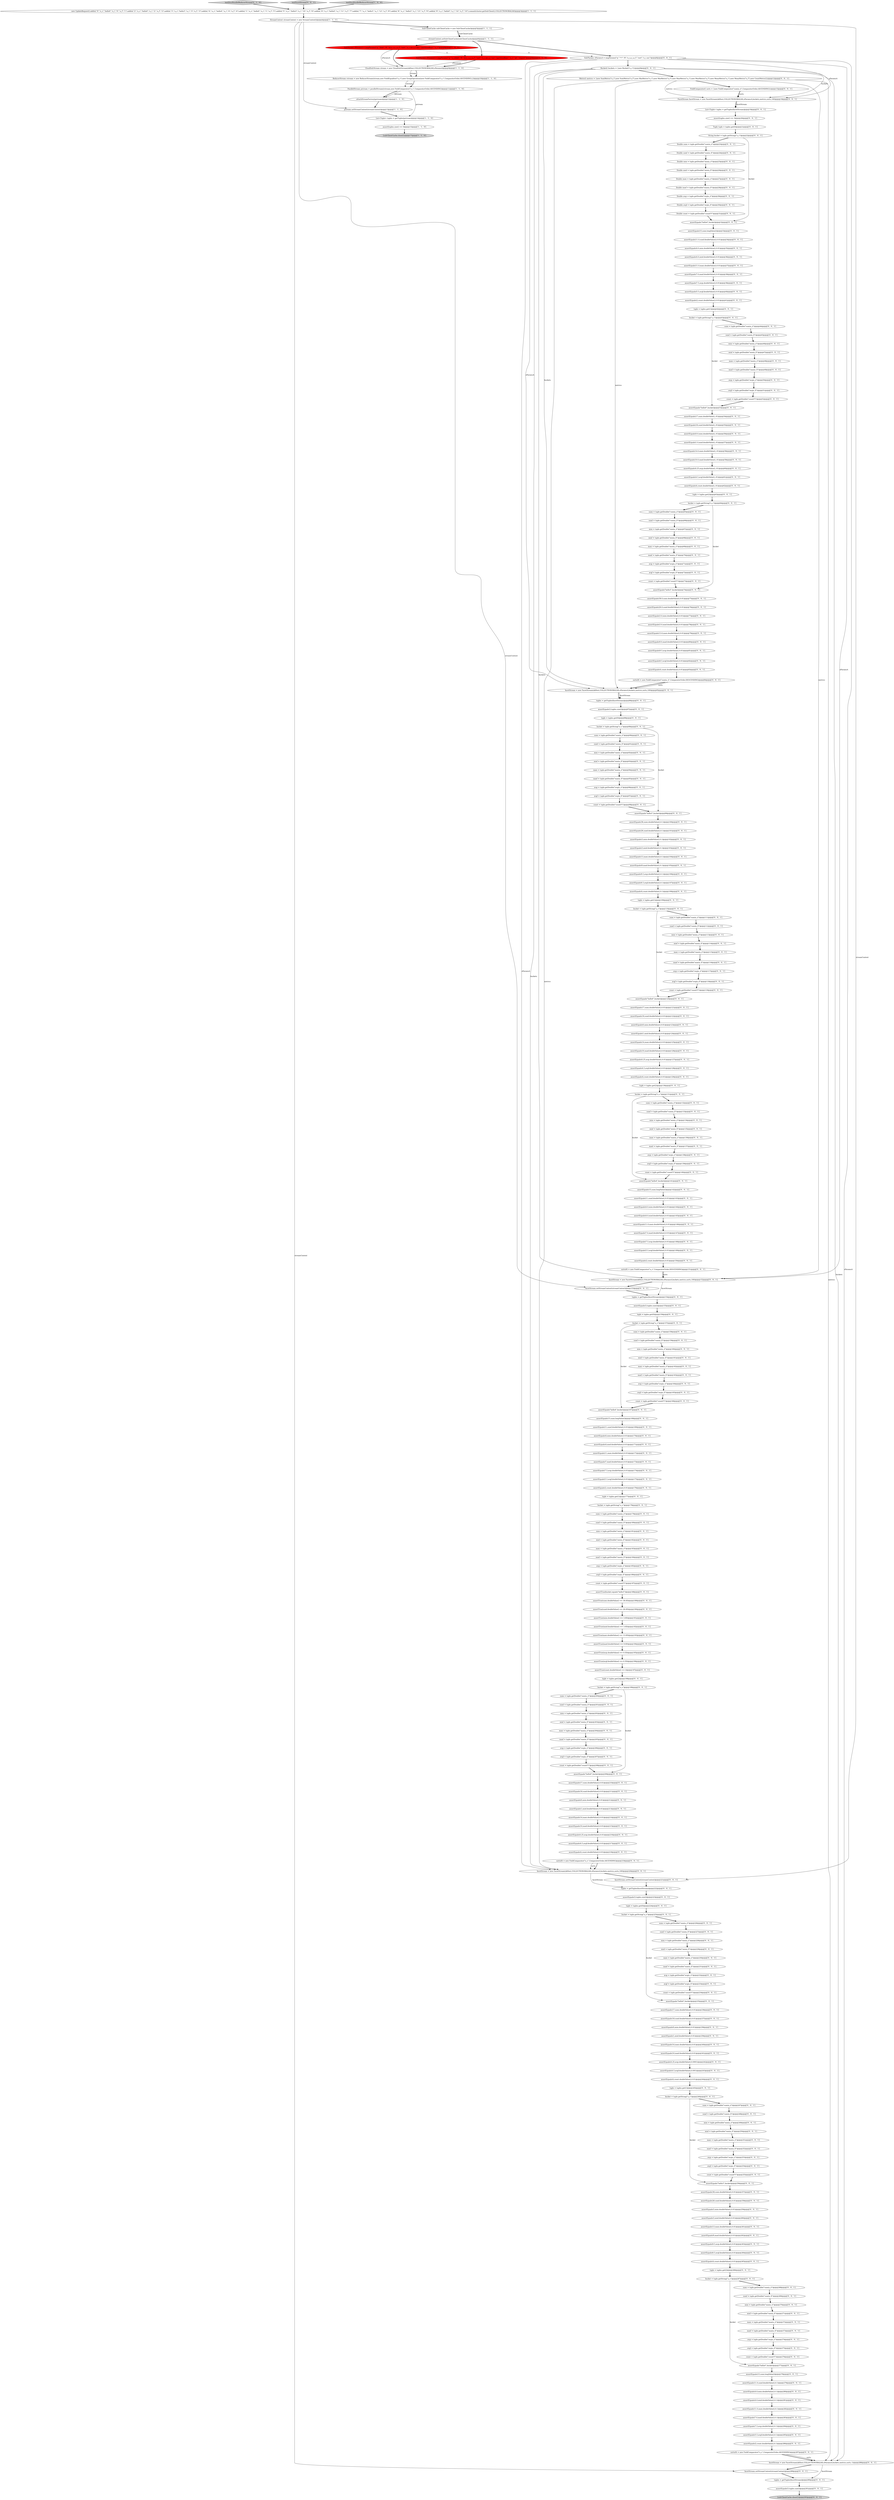 digraph {
115 [style = filled, label = "assertEquals(1,minf.doubleValue(),0.01)@@@213@@@['0', '0', '1']", fillcolor = white, shape = ellipse image = "AAA0AAABBB3BBB"];
238 [style = filled, label = "assertEquals(0.0,mini.doubleValue(),.01)@@@56@@@['0', '0', '1']", fillcolor = white, shape = ellipse image = "AAA0AAABBB3BBB"];
140 [style = filled, label = "avgi = tuple.getDouble(\"avg(a_i)\")@@@274@@@['0', '0', '1']", fillcolor = white, shape = ellipse image = "AAA0AAABBB3BBB"];
211 [style = filled, label = "bucket = tuple.getString(\"a_s\")@@@267@@@['0', '0', '1']", fillcolor = white, shape = ellipse image = "AAA0AAABBB3BBB"];
235 [style = filled, label = "assertEquals(17,sumi.doubleValue(),0.01)@@@210@@@['0', '0', '1']", fillcolor = white, shape = ellipse image = "AAA0AAABBB3BBB"];
98 [style = filled, label = "assertEquals(26,sumf.doubleValue(),0.1)@@@101@@@['0', '0', '1']", fillcolor = white, shape = ellipse image = "AAA0AAABBB3BBB"];
177 [style = filled, label = "avgi = tuple.getDouble(\"avg(a_i)\")@@@232@@@['0', '0', '1']", fillcolor = white, shape = ellipse image = "AAA0AAABBB3BBB"];
265 [style = filled, label = "maxf = tuple.getDouble(\"max(a_f)\")@@@116@@@['0', '0', '1']", fillcolor = white, shape = ellipse image = "AAA0AAABBB3BBB"];
87 [style = filled, label = "sorts(0( = new FieldComparator(\"a_s\",ComparatorOrder.ASCENDING)@@@287@@@['0', '0', '1']", fillcolor = white, shape = ellipse image = "AAA0AAABBB3BBB"];
176 [style = filled, label = "count = tuple.getDouble(\"count(*)\")@@@166@@@['0', '0', '1']", fillcolor = white, shape = ellipse image = "AAA0AAABBB3BBB"];
288 [style = filled, label = "sumf = tuple.getDouble(\"sum(a_f)\")@@@159@@@['0', '0', '1']", fillcolor = white, shape = ellipse image = "AAA0AAABBB3BBB"];
215 [style = filled, label = "assertEquals(13,maxi.doubleValue(),0.01)@@@261@@@['0', '0', '1']", fillcolor = white, shape = ellipse image = "AAA0AAABBB3BBB"];
36 [style = filled, label = "SolrParams sParamsA = mapParams(\"q\",\"*:*\",\"fl\",\"a_s,a_i,a_f\",\"sort\",\"a_s asc\")@@@8@@@['0', '0', '1']", fillcolor = white, shape = ellipse image = "AAA0AAABBB3BBB"];
92 [style = filled, label = "assertEquals(4.0,minf.doubleValue(),0.1)@@@281@@@['0', '0', '1']", fillcolor = white, shape = ellipse image = "AAA0AAABBB3BBB"];
68 [style = filled, label = "avgf = tuple.getDouble(\"avg(a_f)\")@@@118@@@['0', '0', '1']", fillcolor = white, shape = ellipse image = "AAA0AAABBB3BBB"];
91 [style = filled, label = "assertEquals(14,maxi.doubleValue(),0.01)@@@240@@@['0', '0', '1']", fillcolor = white, shape = ellipse image = "AAA0AAABBB3BBB"];
114 [style = filled, label = "avgf = tuple.getDouble(\"avg(a_f)\")@@@186@@@['0', '0', '1']", fillcolor = white, shape = ellipse image = "AAA0AAABBB3BBB"];
259 [style = filled, label = "assertEquals(7.5,avgi.doubleValue(),0.01)@@@148@@@['0', '0', '1']", fillcolor = white, shape = ellipse image = "AAA0AAABBB3BBB"];
5 [style = filled, label = "assert(tuples.size() == 0)@@@15@@@['1', '1', '0']", fillcolor = white, shape = ellipse image = "AAA0AAABBB1BBB"];
52 [style = filled, label = "assertEquals(18,sumf.doubleValue(),0.01)@@@122@@@['0', '0', '1']", fillcolor = white, shape = ellipse image = "AAA0AAABBB3BBB"];
252 [style = filled, label = "sumf = tuple.getDouble(\"sum(a_f)\")@@@45@@@['0', '0', '1']", fillcolor = white, shape = ellipse image = "AAA0AAABBB3BBB"];
66 [style = filled, label = "assertEquals(15,sumi.longValue())@@@142@@@['0', '0', '1']", fillcolor = white, shape = ellipse image = "AAA0AAABBB3BBB"];
222 [style = filled, label = "tuple = tuples.get(0)@@@224@@@['0', '0', '1']", fillcolor = white, shape = ellipse image = "AAA0AAABBB3BBB"];
106 [style = filled, label = "maxi = tuple.getDouble(\"max(a_i)\")@@@251@@@['0', '0', '1']", fillcolor = white, shape = ellipse image = "AAA0AAABBB3BBB"];
89 [style = filled, label = "Double minf = tuple.getDouble(\"min(a_f)\")@@@26@@@['0', '0', '1']", fillcolor = white, shape = ellipse image = "AAA0AAABBB3BBB"];
105 [style = filled, label = "assertEquals(2,count.doubleValue(),0.01)@@@41@@@['0', '0', '1']", fillcolor = white, shape = ellipse image = "AAA0AAABBB3BBB"];
125 [style = filled, label = "maxf = tuple.getDouble(\"max(a_f)\")@@@252@@@['0', '0', '1']", fillcolor = white, shape = ellipse image = "AAA0AAABBB3BBB"];
99 [style = filled, label = "assertEquals(13,maxi.doubleValue(),0.1)@@@104@@@['0', '0', '1']", fillcolor = white, shape = ellipse image = "AAA0AAABBB3BBB"];
83 [style = filled, label = "assertEquals(0,mini.doubleValue(),0.01)@@@212@@@['0', '0', '1']", fillcolor = white, shape = ellipse image = "AAA0AAABBB3BBB"];
119 [style = filled, label = "mini = tuple.getDouble(\"min(a_i)\")@@@202@@@['0', '0', '1']", fillcolor = white, shape = ellipse image = "AAA0AAABBB3BBB"];
97 [style = filled, label = "assertEquals(7.0,maxf.doubleValue(),0.1)@@@283@@@['0', '0', '1']", fillcolor = white, shape = ellipse image = "AAA0AAABBB3BBB"];
148 [style = filled, label = "assertTrue(mini.doubleValue() == 3.0D)@@@191@@@['0', '0', '1']", fillcolor = white, shape = ellipse image = "AAA0AAABBB3BBB"];
277 [style = filled, label = "tuple = tuples.get(2)@@@198@@@['0', '0', '1']", fillcolor = white, shape = ellipse image = "AAA0AAABBB3BBB"];
100 [style = filled, label = "count = tuple.getDouble(\"count(*)\")@@@187@@@['0', '0', '1']", fillcolor = white, shape = ellipse image = "AAA0AAABBB3BBB"];
103 [style = filled, label = "mini = tuple.getDouble(\"min(a_i)\")@@@113@@@['0', '0', '1']", fillcolor = white, shape = ellipse image = "AAA0AAABBB3BBB"];
186 [style = filled, label = "bucket = tuple.getString(\"a_s\")@@@246@@@['0', '0', '1']", fillcolor = white, shape = ellipse image = "AAA0AAABBB3BBB"];
294 [style = filled, label = "avgf = tuple.getDouble(\"avg(a_f)\")@@@207@@@['0', '0', '1']", fillcolor = white, shape = ellipse image = "AAA0AAABBB3BBB"];
11 [style = filled, label = "StreamContext streamContext = new StreamContext()@@@4@@@['1', '1', '1']", fillcolor = white, shape = ellipse image = "AAA0AAABBB1BBB"];
2 [style = filled, label = "attachStreamFactory(pstream)@@@12@@@['1', '1', '0']", fillcolor = white, shape = ellipse image = "AAA0AAABBB1BBB"];
132 [style = filled, label = "bucket = tuple.getString(\"a_s\")@@@131@@@['0', '0', '1']", fillcolor = white, shape = ellipse image = "AAA0AAABBB3BBB"];
46 [style = filled, label = "avgi = tuple.getDouble(\"avg(a_i)\")@@@71@@@['0', '0', '1']", fillcolor = white, shape = ellipse image = "AAA0AAABBB3BBB"];
55 [style = filled, label = "sumi = tuple.getDouble(\"sum(a_i)\")@@@200@@@['0', '0', '1']", fillcolor = white, shape = ellipse image = "AAA0AAABBB3BBB"];
33 [style = filled, label = "assertEquals(3,tuples.size())@@@155@@@['0', '0', '1']", fillcolor = white, shape = ellipse image = "AAA0AAABBB3BBB"];
113 [style = filled, label = "assertTrue(avgi.doubleValue() == 9.5D)@@@195@@@['0', '0', '1']", fillcolor = white, shape = ellipse image = "AAA0AAABBB3BBB"];
228 [style = filled, label = "maxi = tuple.getDouble(\"max(a_i)\")@@@204@@@['0', '0', '1']", fillcolor = white, shape = ellipse image = "AAA0AAABBB3BBB"];
181 [style = filled, label = "assertEquals(4,mini.doubleValue(),0.01)@@@170@@@['0', '0', '1']", fillcolor = white, shape = ellipse image = "AAA0AAABBB3BBB"];
242 [style = filled, label = "count = tuple.getDouble(\"count(*)\")@@@52@@@['0', '0', '1']", fillcolor = white, shape = ellipse image = "AAA0AAABBB3BBB"];
284 [style = filled, label = "assertEquals(9.0,maxf.doubleValue(),0.01)@@@80@@@['0', '0', '1']", fillcolor = white, shape = ellipse image = "AAA0AAABBB3BBB"];
62 [style = filled, label = "assertEquals(0,mini.doubleValue(),0.01)@@@238@@@['0', '0', '1']", fillcolor = white, shape = ellipse image = "AAA0AAABBB3BBB"];
59 [style = filled, label = "minf = tuple.getDouble(\"min(a_f)\")@@@182@@@['0', '0', '1']", fillcolor = white, shape = ellipse image = "AAA0AAABBB3BBB"];
149 [style = filled, label = "maxi = tuple.getDouble(\"max(a_i)\")@@@94@@@['0', '0', '1']", fillcolor = white, shape = ellipse image = "AAA0AAABBB3BBB"];
185 [style = filled, label = "assertEquals(\"hello4\",bucket)@@@167@@@['0', '0', '1']", fillcolor = white, shape = ellipse image = "AAA0AAABBB3BBB"];
240 [style = filled, label = "bucket = tuple.getString(\"a_s\")@@@199@@@['0', '0', '1']", fillcolor = white, shape = ellipse image = "AAA0AAABBB3BBB"];
50 [style = filled, label = "assertEquals(17,sumi.doubleValue(),.01)@@@54@@@['0', '0', '1']", fillcolor = white, shape = ellipse image = "AAA0AAABBB3BBB"];
161 [style = filled, label = "assertEquals(4.0,minf.doubleValue(),0.01)@@@36@@@['0', '0', '1']", fillcolor = white, shape = ellipse image = "AAA0AAABBB3BBB"];
64 [style = filled, label = "Double sumf = tuple.getDouble(\"sum(a_f)\")@@@24@@@['0', '0', '1']", fillcolor = white, shape = ellipse image = "AAA0AAABBB3BBB"];
256 [style = filled, label = "Double maxf = tuple.getDouble(\"max(a_f)\")@@@28@@@['0', '0', '1']", fillcolor = white, shape = ellipse image = "AAA0AAABBB3BBB"];
18 [style = filled, label = "assertEquals(3,minf.doubleValue(),0.01)@@@260@@@['0', '0', '1']", fillcolor = white, shape = ellipse image = "AAA0AAABBB3BBB"];
223 [style = filled, label = "sumi = tuple.getDouble(\"sum(a_i)\")@@@111@@@['0', '0', '1']", fillcolor = white, shape = ellipse image = "AAA0AAABBB3BBB"];
280 [style = filled, label = "maxf = tuple.getDouble(\"max(a_f)\")@@@163@@@['0', '0', '1']", fillcolor = white, shape = ellipse image = "AAA0AAABBB3BBB"];
147 [style = filled, label = "bucket = tuple.getString(\"a_s\")@@@110@@@['0', '0', '1']", fillcolor = white, shape = ellipse image = "AAA0AAABBB3BBB"];
165 [style = filled, label = "String bucket = tuple.getString(\"a_s\")@@@22@@@['0', '0', '1']", fillcolor = white, shape = ellipse image = "AAA0AAABBB3BBB"];
180 [style = filled, label = "assertEquals(10,maxf.doubleValue(),0.01)@@@126@@@['0', '0', '1']", fillcolor = white, shape = ellipse image = "AAA0AAABBB3BBB"];
234 [style = filled, label = "maxi = tuple.getDouble(\"max(a_i)\")@@@48@@@['0', '0', '1']", fillcolor = white, shape = ellipse image = "AAA0AAABBB3BBB"];
283 [style = filled, label = "avgf = tuple.getDouble(\"avg(a_f)\")@@@72@@@['0', '0', '1']", fillcolor = white, shape = ellipse image = "AAA0AAABBB3BBB"];
26 [style = filled, label = "minf = tuple.getDouble(\"min(a_f)\")@@@203@@@['0', '0', '1']", fillcolor = white, shape = ellipse image = "AAA0AAABBB3BBB"];
120 [style = filled, label = "avgi = tuple.getDouble(\"avg(a_i)\")@@@164@@@['0', '0', '1']", fillcolor = white, shape = ellipse image = "AAA0AAABBB3BBB"];
51 [style = filled, label = "Bucket(( buckets = {new Bucket(\"a_s\")}@@@9@@@['0', '0', '1']", fillcolor = white, shape = ellipse image = "AAA0AAABBB3BBB"];
260 [style = filled, label = "assertTrue(bucket.equals(\"hello3\"))@@@188@@@['0', '0', '1']", fillcolor = white, shape = ellipse image = "AAA0AAABBB3BBB"];
262 [style = filled, label = "assertEquals(3,tuples.size())@@@223@@@['0', '0', '1']", fillcolor = white, shape = ellipse image = "AAA0AAABBB3BBB"];
48 [style = filled, label = "sorts(0( = new FieldComparator(\"sum(a_i)\",ComparatorOrder.DESCENDING)@@@84@@@['0', '0', '1']", fillcolor = white, shape = ellipse image = "AAA0AAABBB3BBB"];
218 [style = filled, label = "bucket = tuple.getString(\"a_s\")@@@64@@@['0', '0', '1']", fillcolor = white, shape = ellipse image = "AAA0AAABBB3BBB"];
102 [style = filled, label = "assertEquals(11.0,maxi.doubleValue(),0.01)@@@146@@@['0', '0', '1']", fillcolor = white, shape = ellipse image = "AAA0AAABBB3BBB"];
179 [style = filled, label = "avgi = tuple.getDouble(\"avg(a_i)\")@@@253@@@['0', '0', '1']", fillcolor = white, shape = ellipse image = "AAA0AAABBB3BBB"];
9 [style = filled, label = "SolrClientCache solrClientCache = new SolrClientCache()@@@5@@@['1', '1', '1']", fillcolor = white, shape = ellipse image = "AAA0AAABBB1BBB"];
175 [style = filled, label = "assertEquals(4,count.doubleValue(),0.01)@@@83@@@['0', '0', '1']", fillcolor = white, shape = ellipse image = "AAA0AAABBB3BBB"];
245 [style = filled, label = "maxf = tuple.getDouble(\"max(a_f)\")@@@273@@@['0', '0', '1']", fillcolor = white, shape = ellipse image = "AAA0AAABBB3BBB"];
198 [style = filled, label = "count = tuple.getDouble(\"count(*)\")@@@73@@@['0', '0', '1']", fillcolor = white, shape = ellipse image = "AAA0AAABBB3BBB"];
258 [style = filled, label = "tuples = getTuples(facetStream)@@@86@@@['0', '0', '1']", fillcolor = white, shape = ellipse image = "AAA0AAABBB3BBB"];
95 [style = filled, label = "assertEquals(\"hello4\",bucket)@@@32@@@['0', '0', '1']", fillcolor = white, shape = ellipse image = "AAA0AAABBB3BBB"];
162 [style = filled, label = "sumi = tuple.getDouble(\"sum(a_i)\")@@@44@@@['0', '0', '1']", fillcolor = white, shape = ellipse image = "AAA0AAABBB3BBB"];
167 [style = filled, label = "avgf = tuple.getDouble(\"avg(a_f)\")@@@139@@@['0', '0', '1']", fillcolor = white, shape = ellipse image = "AAA0AAABBB3BBB"];
77 [style = filled, label = "avgf = tuple.getDouble(\"avg(a_f)\")@@@165@@@['0', '0', '1']", fillcolor = white, shape = ellipse image = "AAA0AAABBB3BBB"];
10 [style = filled, label = "List<Tuple> tuples = getTuples(pstream)@@@14@@@['1', '1', '0']", fillcolor = white, shape = ellipse image = "AAA0AAABBB1BBB"];
56 [style = filled, label = "maxf = tuple.getDouble(\"max(a_f)\")@@@231@@@['0', '0', '1']", fillcolor = white, shape = ellipse image = "AAA0AAABBB3BBB"];
107 [style = filled, label = "minf = tuple.getDouble(\"min(a_f)\")@@@47@@@['0', '0', '1']", fillcolor = white, shape = ellipse image = "AAA0AAABBB3BBB"];
20 [style = filled, label = "List<Tuple> tuples = getTuples(facetStream)@@@19@@@['0', '0', '1']", fillcolor = white, shape = ellipse image = "AAA0AAABBB3BBB"];
65 [style = filled, label = "tuple = tuples.get(1)@@@177@@@['0', '0', '1']", fillcolor = white, shape = ellipse image = "AAA0AAABBB3BBB"];
124 [style = filled, label = "avgi = tuple.getDouble(\"avg(a_i)\")@@@117@@@['0', '0', '1']", fillcolor = white, shape = ellipse image = "AAA0AAABBB3BBB"];
214 [style = filled, label = "maxi = tuple.getDouble(\"max(a_i)\")@@@230@@@['0', '0', '1']", fillcolor = white, shape = ellipse image = "AAA0AAABBB3BBB"];
233 [style = filled, label = "tuple = tuples.get(1)@@@245@@@['0', '0', '1']", fillcolor = white, shape = ellipse image = "AAA0AAABBB3BBB"];
38 [style = filled, label = "assertEquals(\"hello0\",bucket)@@@209@@@['0', '0', '1']", fillcolor = white, shape = ellipse image = "AAA0AAABBB3BBB"];
268 [style = filled, label = "assertEquals(3.0,mini.doubleValue(),0.01)@@@77@@@['0', '0', '1']", fillcolor = white, shape = ellipse image = "AAA0AAABBB3BBB"];
123 [style = filled, label = "mini = tuple.getDouble(\"min(a_i)\")@@@181@@@['0', '0', '1']", fillcolor = white, shape = ellipse image = "AAA0AAABBB3BBB"];
7 [style = filled, label = "{solrClientCache.close()}@@@17@@@['1', '1', '0']", fillcolor = lightgray, shape = ellipse image = "AAA0AAABBB1BBB"];
295 [style = filled, label = "assertEquals(\"hello4\",bucket)@@@277@@@['0', '0', '1']", fillcolor = white, shape = ellipse image = "AAA0AAABBB3BBB"];
80 [style = filled, label = "Double mini = tuple.getDouble(\"min(a_i)\")@@@25@@@['0', '0', '1']", fillcolor = white, shape = ellipse image = "AAA0AAABBB3BBB"];
108 [style = filled, label = "assertEquals(3.0,minf.doubleValue(),0.01)@@@78@@@['0', '0', '1']", fillcolor = white, shape = ellipse image = "AAA0AAABBB3BBB"];
184 [style = filled, label = "assertEquals(4.25,avgi.doubleValue(),0.01)@@@127@@@['0', '0', '1']", fillcolor = white, shape = ellipse image = "AAA0AAABBB3BBB"];
137 [style = filled, label = "mini = tuple.getDouble(\"min(a_i)\")@@@160@@@['0', '0', '1']", fillcolor = white, shape = ellipse image = "AAA0AAABBB3BBB"];
195 [style = filled, label = "maxf = tuple.getDouble(\"max(a_f)\")@@@184@@@['0', '0', '1']", fillcolor = white, shape = ellipse image = "AAA0AAABBB3BBB"];
130 [style = filled, label = "count = tuple.getDouble(\"count(*)\")@@@255@@@['0', '0', '1']", fillcolor = white, shape = ellipse image = "AAA0AAABBB3BBB"];
1 [style = filled, label = "SolrParams sParamsA = mapParams(\"q\",\"blah\",\"fl\",\"id,a_s,a_i,a_f\",\"sort\",\"a_s asc,a_f asc\",\"partitionKeys\",\"a_s\")@@@8@@@['1', '0', '0']", fillcolor = red, shape = ellipse image = "AAA1AAABBB1BBB"];
216 [style = filled, label = "avgi = tuple.getDouble(\"avg(a_i)\")@@@96@@@['0', '0', '1']", fillcolor = white, shape = ellipse image = "AAA0AAABBB3BBB"];
172 [style = filled, label = "count = tuple.getDouble(\"count(*)\")@@@98@@@['0', '0', '1']", fillcolor = white, shape = ellipse image = "AAA0AAABBB3BBB"];
217 [style = filled, label = "assertEquals(\"hello0\",bucket)@@@120@@@['0', '0', '1']", fillcolor = white, shape = ellipse image = "AAA0AAABBB3BBB"];
8 [style = filled, label = "CloudSolrStream stream = new CloudSolrStream(zkHost,COLLECTIONORALIAS,sParamsA)@@@9@@@['1', '1', '0']", fillcolor = white, shape = ellipse image = "AAA0AAABBB1BBB"];
82 [style = filled, label = "assertEquals(26,sumf.doubleValue(),0.01)@@@258@@@['0', '0', '1']", fillcolor = white, shape = ellipse image = "AAA0AAABBB3BBB"];
225 [style = filled, label = "sumi = tuple.getDouble(\"sum(a_i)\")@@@132@@@['0', '0', '1']", fillcolor = white, shape = ellipse image = "AAA0AAABBB3BBB"];
239 [style = filled, label = "assertTrue(maxi.doubleValue() == 13.0D)@@@193@@@['0', '0', '1']", fillcolor = white, shape = ellipse image = "AAA0AAABBB3BBB"];
270 [style = filled, label = "assertEquals(38.0,sumi.doubleValue(),0.01)@@@75@@@['0', '0', '1']", fillcolor = white, shape = ellipse image = "AAA0AAABBB3BBB"];
281 [style = filled, label = "maxi = tuple.getDouble(\"max(a_i)\")@@@115@@@['0', '0', '1']", fillcolor = white, shape = ellipse image = "AAA0AAABBB3BBB"];
25 [style = filled, label = "tuple = tuples.get(2)@@@266@@@['0', '0', '1']", fillcolor = white, shape = ellipse image = "AAA0AAABBB3BBB"];
101 [style = filled, label = "assertEquals(9,maxf.doubleValue(),0.1)@@@105@@@['0', '0', '1']", fillcolor = white, shape = ellipse image = "AAA0AAABBB3BBB"];
129 [style = filled, label = "sumf = tuple.getDouble(\"sum(a_f)\")@@@248@@@['0', '0', '1']", fillcolor = white, shape = ellipse image = "AAA0AAABBB3BBB"];
144 [style = filled, label = "tuple = tuples.get(2)@@@63@@@['0', '0', '1']", fillcolor = white, shape = ellipse image = "AAA0AAABBB3BBB"];
81 [style = filled, label = "assertEquals(4.5,avgf.doubleValue(),0.01)@@@128@@@['0', '0', '1']", fillcolor = white, shape = ellipse image = "AAA0AAABBB3BBB"];
4 [style = filled, label = "pstream.setStreamContext(streamContext)@@@13@@@['1', '1', '0']", fillcolor = white, shape = ellipse image = "AAA0AAABBB1BBB"];
37 [style = filled, label = "assertEquals(7.0,maxf.doubleValue(),0.01)@@@147@@@['0', '0', '1']", fillcolor = white, shape = ellipse image = "AAA0AAABBB3BBB"];
136 [style = filled, label = "FieldComparator(( sorts = {new FieldComparator(\"sum(a_i)\",ComparatorOrder.ASCENDING)}@@@15@@@['0', '0', '1']", fillcolor = white, shape = ellipse image = "AAA0AAABBB3BBB"];
21 [style = filled, label = "assertEquals(4,minf.doubleValue(),0.01)@@@171@@@['0', '0', '1']", fillcolor = white, shape = ellipse image = "AAA0AAABBB3BBB"];
70 [style = filled, label = "maxf = tuple.getDouble(\"max(a_f)\")@@@137@@@['0', '0', '1']", fillcolor = white, shape = ellipse image = "AAA0AAABBB3BBB"];
174 [style = filled, label = "maxi = tuple.getDouble(\"max(a_i)\")@@@69@@@['0', '0', '1']", fillcolor = white, shape = ellipse image = "AAA0AAABBB3BBB"];
221 [style = filled, label = "facetStream.setStreamContext(streamContext)@@@221@@@['0', '0', '1']", fillcolor = white, shape = ellipse image = "AAA0AAABBB3BBB"];
45 [style = filled, label = "sumf = tuple.getDouble(\"sum(a_f)\")@@@66@@@['0', '0', '1']", fillcolor = white, shape = ellipse image = "AAA0AAABBB3BBB"];
171 [style = filled, label = "maxf = tuple.getDouble(\"max(a_f)\")@@@205@@@['0', '0', '1']", fillcolor = white, shape = ellipse image = "AAA0AAABBB3BBB"];
190 [style = filled, label = "assertEquals(5.5,avgf.doubleValue(),0.01)@@@149@@@['0', '0', '1']", fillcolor = white, shape = ellipse image = "AAA0AAABBB3BBB"];
267 [style = filled, label = "Double maxi = tuple.getDouble(\"max(a_i)\")@@@27@@@['0', '0', '1']", fillcolor = white, shape = ellipse image = "AAA0AAABBB3BBB"];
279 [style = filled, label = "bucket = tuple.getString(\"a_s\")@@@225@@@['0', '0', '1']", fillcolor = white, shape = ellipse image = "AAA0AAABBB3BBB"];
69 [style = filled, label = "assertEquals(2,count.doubleValue(),0.01)@@@176@@@['0', '0', '1']", fillcolor = white, shape = ellipse image = "AAA0AAABBB3BBB"];
34 [style = filled, label = "assertEquals(10,maxf.doubleValue(),0.01)@@@215@@@['0', '0', '1']", fillcolor = white, shape = ellipse image = "AAA0AAABBB3BBB"];
15 [style = filled, label = "SolrParams sParamsA = mapParams(\"q\",\"a_s:blah\",\"fl\",\"id,a_s,a_i,a_f\",\"sort\",\"a_s asc,a_f asc\",\"partitionKeys\",\"a_s\",\"qt\",\"/export\")@@@8@@@['0', '1', '0']", fillcolor = red, shape = ellipse image = "AAA1AAABBB2BBB"];
143 [style = filled, label = "mini = tuple.getDouble(\"min(a_i)\")@@@67@@@['0', '0', '1']", fillcolor = white, shape = ellipse image = "AAA0AAABBB3BBB"];
122 [style = filled, label = "assertEquals(4,count.doubleValue(),0.01)@@@244@@@['0', '0', '1']", fillcolor = white, shape = ellipse image = "AAA0AAABBB3BBB"];
151 [style = filled, label = "assertEquals(4,count.doubleValue(),0.1)@@@108@@@['0', '0', '1']", fillcolor = white, shape = ellipse image = "AAA0AAABBB3BBB"];
155 [style = filled, label = "Double sumi = tuple.getDouble(\"sum(a_i)\")@@@23@@@['0', '0', '1']", fillcolor = white, shape = ellipse image = "AAA0AAABBB3BBB"];
22 [style = filled, label = "sumf = tuple.getDouble(\"sum(a_f)\")@@@133@@@['0', '0', '1']", fillcolor = white, shape = ellipse image = "AAA0AAABBB3BBB"];
202 [style = filled, label = "minf = tuple.getDouble(\"min(a_f)\")@@@114@@@['0', '0', '1']", fillcolor = white, shape = ellipse image = "AAA0AAABBB3BBB"];
224 [style = filled, label = "facetStream = new FacetStream(zkHost,COLLECTIONORALIAS,sParamsA,buckets,metrics,sorts,100)@@@220@@@['0', '0', '1']", fillcolor = white, shape = ellipse image = "AAA0AAABBB3BBB"];
251 [style = filled, label = "facetStream.setStreamContext(streamContext)@@@153@@@['0', '0', '1']", fillcolor = white, shape = ellipse image = "AAA0AAABBB3BBB"];
194 [style = filled, label = "count = tuple.getDouble(\"count(*)\")@@@276@@@['0', '0', '1']", fillcolor = white, shape = ellipse image = "AAA0AAABBB3BBB"];
3 [style = filled, label = "new UpdateRequest().add(id,\"0\",\"a_s\",\"hello0\",\"a_i\",\"0\",\"a_f\",\"1\").add(id,\"2\",\"a_s\",\"hello0\",\"a_i\",\"2\",\"a_f\",\"2\").add(id,\"3\",\"a_s\",\"hello3\",\"a_i\",\"3\",\"a_f\",\"3\").add(id,\"4\",\"a_s\",\"hello4\",\"a_i\",\"4\",\"a_f\",\"4\").add(id,\"1\",\"a_s\",\"hello0\",\"a_i\",\"1\",\"a_f\",\"5\").add(id,\"5\",\"a_s\",\"hello3\",\"a_i\",\"10\",\"a_f\",\"6\").add(id,\"6\",\"a_s\",\"hello4\",\"a_i\",\"11\",\"a_f\",\"7\").add(id,\"7\",\"a_s\",\"hello3\",\"a_i\",\"12\",\"a_f\",\"8\").add(id,\"8\",\"a_s\",\"hello3\",\"a_i\",\"13\",\"a_f\",\"9\").add(id,\"9\",\"a_s\",\"hello0\",\"a_i\",\"14\",\"a_f\",\"10\").commit(cluster.getSolrClient(),COLLECTIONORALIAS)@@@3@@@['1', '1', '1']", fillcolor = white, shape = ellipse image = "AAA0AAABBB1BBB"];
13 [style = filled, label = "ReducerStream rstream = new ReducerStream(stream,new FieldEqualitor(\"a_s\"),new GroupOperation(new FieldComparator(\"a_s\",ComparatorOrder.ASCENDING),2))@@@10@@@['1', '1', '0']", fillcolor = white, shape = ellipse image = "AAA0AAABBB1BBB"];
286 [style = filled, label = "assertEquals(11.0,sumf.doubleValue(),0.01)@@@34@@@['0', '0', '1']", fillcolor = white, shape = ellipse image = "AAA0AAABBB3BBB"];
0 [style = filled, label = "ParallelStream pstream = parallelStream(rstream,new FieldComparator(\"a_s\",ComparatorOrder.ASCENDING))@@@11@@@['1', '1', '0']", fillcolor = white, shape = ellipse image = "AAA0AAABBB1BBB"];
290 [style = filled, label = "avgi = tuple.getDouble(\"avg(a_i)\")@@@50@@@['0', '0', '1']", fillcolor = white, shape = ellipse image = "AAA0AAABBB3BBB"];
154 [style = filled, label = "assertEquals(6.5,avgf.doubleValue(),0.01)@@@264@@@['0', '0', '1']", fillcolor = white, shape = ellipse image = "AAA0AAABBB3BBB"];
131 [style = filled, label = "assertEquals(11,sumf.doubleValue(),0.01)@@@143@@@['0', '0', '1']", fillcolor = white, shape = ellipse image = "AAA0AAABBB3BBB"];
24 [style = filled, label = "sumi = tuple.getDouble(\"sum(a_i)\")@@@247@@@['0', '0', '1']", fillcolor = white, shape = ellipse image = "AAA0AAABBB3BBB"];
285 [style = filled, label = "minf = tuple.getDouble(\"min(a_f)\")@@@271@@@['0', '0', '1']", fillcolor = white, shape = ellipse image = "AAA0AAABBB3BBB"];
94 [style = filled, label = "Double avgf = tuple.getDouble(\"avg(a_f)\")@@@30@@@['0', '0', '1']", fillcolor = white, shape = ellipse image = "AAA0AAABBB3BBB"];
153 [style = filled, label = "sumf = tuple.getDouble(\"sum(a_f)\")@@@201@@@['0', '0', '1']", fillcolor = white, shape = ellipse image = "AAA0AAABBB3BBB"];
156 [style = filled, label = "avgf = tuple.getDouble(\"avg(a_f)\")@@@233@@@['0', '0', '1']", fillcolor = white, shape = ellipse image = "AAA0AAABBB3BBB"];
158 [style = filled, label = "assertEquals(4,count.doubleValue(),.01)@@@62@@@['0', '0', '1']", fillcolor = white, shape = ellipse image = "AAA0AAABBB3BBB"];
183 [style = filled, label = "assertEquals(7.5,avgi.doubleValue(),0.1)@@@284@@@['0', '0', '1']", fillcolor = white, shape = ellipse image = "AAA0AAABBB3BBB"];
189 [style = filled, label = "sumi = tuple.getDouble(\"sum(a_i)\")@@@90@@@['0', '0', '1']", fillcolor = white, shape = ellipse image = "AAA0AAABBB3BBB"];
287 [style = filled, label = "assertEquals(11,maxi.doubleValue(),0.01)@@@172@@@['0', '0', '1']", fillcolor = white, shape = ellipse image = "AAA0AAABBB3BBB"];
292 [style = filled, label = "assertEquals(\"hello0\",bucket)@@@235@@@['0', '0', '1']", fillcolor = white, shape = ellipse image = "AAA0AAABBB3BBB"];
248 [style = filled, label = "count = tuple.getDouble(\"count(*)\")@@@208@@@['0', '0', '1']", fillcolor = white, shape = ellipse image = "AAA0AAABBB3BBB"];
164 [style = filled, label = "sorts(0( = new FieldComparator(\"a_s\",ComparatorOrder.DESCENDING)@@@151@@@['0', '0', '1']", fillcolor = white, shape = ellipse image = "AAA0AAABBB3BBB"];
204 [style = filled, label = "tuple = tuples.get(0)@@@156@@@['0', '0', '1']", fillcolor = white, shape = ellipse image = "AAA0AAABBB3BBB"];
73 [style = filled, label = "sumf = tuple.getDouble(\"sum(a_f)\")@@@180@@@['0', '0', '1']", fillcolor = white, shape = ellipse image = "AAA0AAABBB3BBB"];
141 [style = filled, label = "assertEquals(\"hello3\",bucket)@@@99@@@['0', '0', '1']", fillcolor = white, shape = ellipse image = "AAA0AAABBB3BBB"];
14 [style = filled, label = "testZeroParallelReducerStream['0', '1', '0']", fillcolor = lightgray, shape = diamond image = "AAA0AAABBB2BBB"];
29 [style = filled, label = "sumf = tuple.getDouble(\"sum(a_f)\")@@@112@@@['0', '0', '1']", fillcolor = white, shape = ellipse image = "AAA0AAABBB3BBB"];
166 [style = filled, label = "assertEquals(4,count.doubleValue(),0.01)@@@129@@@['0', '0', '1']", fillcolor = white, shape = ellipse image = "AAA0AAABBB3BBB"];
275 [style = filled, label = "testFacetStream['0', '0', '1']", fillcolor = lightgray, shape = diamond image = "AAA0AAABBB3BBB"];
104 [style = filled, label = "Double count = tuple.getDouble(\"count(*)\")@@@31@@@['0', '0', '1']", fillcolor = white, shape = ellipse image = "AAA0AAABBB3BBB"];
41 [style = filled, label = "assertEquals(18,sumf.doubleValue(),0.01)@@@211@@@['0', '0', '1']", fillcolor = white, shape = ellipse image = "AAA0AAABBB3BBB"];
109 [style = filled, label = "count = tuple.getDouble(\"count(*)\")@@@234@@@['0', '0', '1']", fillcolor = white, shape = ellipse image = "AAA0AAABBB3BBB"];
271 [style = filled, label = "avgf = tuple.getDouble(\"avg(a_f)\")@@@51@@@['0', '0', '1']", fillcolor = white, shape = ellipse image = "AAA0AAABBB3BBB"];
54 [style = filled, label = "facetStream.setStreamContext(streamContext)@@@289@@@['0', '0', '1']", fillcolor = white, shape = ellipse image = "AAA0AAABBB3BBB"];
250 [style = filled, label = "assertEquals(4.25,avgi.doubleValue(),0.0001)@@@242@@@['0', '0', '1']", fillcolor = white, shape = ellipse image = "AAA0AAABBB3BBB"];
35 [style = filled, label = "assertEquals(11.0,maxi.doubleValue(),0.1)@@@282@@@['0', '0', '1']", fillcolor = white, shape = ellipse image = "AAA0AAABBB3BBB"];
121 [style = filled, label = "avgi = tuple.getDouble(\"avg(a_i)\")@@@206@@@['0', '0', '1']", fillcolor = white, shape = ellipse image = "AAA0AAABBB3BBB"];
192 [style = filled, label = "mini = tuple.getDouble(\"min(a_i)\")@@@134@@@['0', '0', '1']", fillcolor = white, shape = ellipse image = "AAA0AAABBB3BBB"];
39 [style = filled, label = "assertEquals(7.0,maxf.doubleValue(),0.01)@@@38@@@['0', '0', '1']", fillcolor = white, shape = ellipse image = "AAA0AAABBB3BBB"];
40 [style = filled, label = "maxf = tuple.getDouble(\"max(a_f)\")@@@95@@@['0', '0', '1']", fillcolor = white, shape = ellipse image = "AAA0AAABBB3BBB"];
196 [style = filled, label = "bucket = tuple.getString(\"a_s\")@@@43@@@['0', '0', '1']", fillcolor = white, shape = ellipse image = "AAA0AAABBB3BBB"];
28 [style = filled, label = "assertEquals(3,mini.doubleValue(),0.01)@@@259@@@['0', '0', '1']", fillcolor = white, shape = ellipse image = "AAA0AAABBB3BBB"];
244 [style = filled, label = "mini = tuple.getDouble(\"min(a_i)\")@@@270@@@['0', '0', '1']", fillcolor = white, shape = ellipse image = "AAA0AAABBB3BBB"];
199 [style = filled, label = "Tuple tuple = tuples.get(0)@@@21@@@['0', '0', '1']", fillcolor = white, shape = ellipse image = "AAA0AAABBB3BBB"];
23 [style = filled, label = "assertTrue(count.doubleValue() == 4)@@@197@@@['0', '0', '1']", fillcolor = white, shape = ellipse image = "AAA0AAABBB3BBB"];
246 [style = filled, label = "assertEquals(4.25,avgi.doubleValue(),0.01)@@@216@@@['0', '0', '1']", fillcolor = white, shape = ellipse image = "AAA0AAABBB3BBB"];
182 [style = filled, label = "minf = tuple.getDouble(\"min(a_f)\")@@@68@@@['0', '0', '1']", fillcolor = white, shape = ellipse image = "AAA0AAABBB3BBB"];
152 [style = filled, label = "maxi = tuple.getDouble(\"max(a_i)\")@@@183@@@['0', '0', '1']", fillcolor = white, shape = ellipse image = "AAA0AAABBB3BBB"];
273 [style = filled, label = "minf = tuple.getDouble(\"min(a_f)\")@@@229@@@['0', '0', '1']", fillcolor = white, shape = ellipse image = "AAA0AAABBB3BBB"];
85 [style = filled, label = "assertEquals(13.0,maxi.doubleValue(),0.01)@@@79@@@['0', '0', '1']", fillcolor = white, shape = ellipse image = "AAA0AAABBB3BBB"];
159 [style = filled, label = "assertEquals(\"hello3\",bucket)@@@256@@@['0', '0', '1']", fillcolor = white, shape = ellipse image = "AAA0AAABBB3BBB"];
231 [style = filled, label = "assertEquals(17,sumi.doubleValue(),0.01)@@@121@@@['0', '0', '1']", fillcolor = white, shape = ellipse image = "AAA0AAABBB3BBB"];
203 [style = filled, label = "avgi = tuple.getDouble(\"avg(a_i)\")@@@185@@@['0', '0', '1']", fillcolor = white, shape = ellipse image = "AAA0AAABBB3BBB"];
112 [style = filled, label = "assertEquals(9.5,avgi.doubleValue(),0.01)@@@263@@@['0', '0', '1']", fillcolor = white, shape = ellipse image = "AAA0AAABBB3BBB"];
269 [style = filled, label = "assertEquals(15,sumi.longValue())@@@168@@@['0', '0', '1']", fillcolor = white, shape = ellipse image = "AAA0AAABBB3BBB"];
118 [style = filled, label = "assertEquals(4.25,avgi.doubleValue(),.01)@@@60@@@['0', '0', '1']", fillcolor = white, shape = ellipse image = "AAA0AAABBB3BBB"];
200 [style = filled, label = "assertEquals(26.0,sumf.doubleValue(),0.01)@@@76@@@['0', '0', '1']", fillcolor = white, shape = ellipse image = "AAA0AAABBB3BBB"];
197 [style = filled, label = "assertTrue(avgf.doubleValue() == 6.5D)@@@196@@@['0', '0', '1']", fillcolor = white, shape = ellipse image = "AAA0AAABBB3BBB"];
289 [style = filled, label = "facetStream = new FacetStream(zkHost,COLLECTIONORALIAS,sParamsA,buckets,metrics,sorts,100)@@@152@@@['0', '0', '1']", fillcolor = white, shape = ellipse image = "AAA0AAABBB3BBB"];
88 [style = filled, label = "assertEquals(1,minf.doubleValue(),0.01)@@@124@@@['0', '0', '1']", fillcolor = white, shape = ellipse image = "AAA0AAABBB3BBB"];
272 [style = filled, label = "assertEquals(10.0,maxf.doubleValue(),.01)@@@59@@@['0', '0', '1']", fillcolor = white, shape = ellipse image = "AAA0AAABBB3BBB"];
291 [style = filled, label = "tuples = getTuples(facetStream)@@@154@@@['0', '0', '1']", fillcolor = white, shape = ellipse image = "AAA0AAABBB3BBB"];
266 [style = filled, label = "assertEquals(17,sumi.doubleValue(),0.01)@@@236@@@['0', '0', '1']", fillcolor = white, shape = ellipse image = "AAA0AAABBB3BBB"];
126 [style = filled, label = "assertEquals(4.5,avgf.doubleValue(),0.001)@@@243@@@['0', '0', '1']", fillcolor = white, shape = ellipse image = "AAA0AAABBB3BBB"];
72 [style = filled, label = "assertEquals(14.0,maxi.doubleValue(),.01)@@@58@@@['0', '0', '1']", fillcolor = white, shape = ellipse image = "AAA0AAABBB3BBB"];
163 [style = filled, label = "assertEquals(3,mini.doubleValue(),0.1)@@@102@@@['0', '0', '1']", fillcolor = white, shape = ellipse image = "AAA0AAABBB3BBB"];
187 [style = filled, label = "sumf = tuple.getDouble(\"sum(a_f)\")@@@269@@@['0', '0', '1']", fillcolor = white, shape = ellipse image = "AAA0AAABBB3BBB"];
31 [style = filled, label = "sumf = tuple.getDouble(\"sum(a_f)\")@@@227@@@['0', '0', '1']", fillcolor = white, shape = ellipse image = "AAA0AAABBB3BBB"];
230 [style = filled, label = "assertEquals(6.5,avgf.doubleValue(),0.01)@@@82@@@['0', '0', '1']", fillcolor = white, shape = ellipse image = "AAA0AAABBB3BBB"];
261 [style = filled, label = "sumi = tuple.getDouble(\"sum(a_i)\")@@@268@@@['0', '0', '1']", fillcolor = white, shape = ellipse image = "AAA0AAABBB3BBB"];
58 [style = filled, label = "assertEquals(3,minf.doubleValue(),0.1)@@@103@@@['0', '0', '1']", fillcolor = white, shape = ellipse image = "AAA0AAABBB3BBB"];
84 [style = filled, label = "assertEquals(2,count.doubleValue(),0.1)@@@286@@@['0', '0', '1']", fillcolor = white, shape = ellipse image = "AAA0AAABBB3BBB"];
255 [style = filled, label = "assertEquals(14,maxi.doubleValue(),0.01)@@@125@@@['0', '0', '1']", fillcolor = white, shape = ellipse image = "AAA0AAABBB3BBB"];
263 [style = filled, label = "assertEquals(10,maxf.doubleValue(),0.01)@@@241@@@['0', '0', '1']", fillcolor = white, shape = ellipse image = "AAA0AAABBB3BBB"];
43 [style = filled, label = "FacetStream facetStream = new FacetStream(zkHost,COLLECTIONORALIAS,sParamsA,buckets,metrics,sorts,100)@@@18@@@['0', '0', '1']", fillcolor = white, shape = ellipse image = "AAA0AAABBB3BBB"];
212 [style = filled, label = "minf = tuple.getDouble(\"min(a_f)\")@@@250@@@['0', '0', '1']", fillcolor = white, shape = ellipse image = "AAA0AAABBB3BBB"];
237 [style = filled, label = "mini = tuple.getDouble(\"min(a_i)\")@@@249@@@['0', '0', '1']", fillcolor = white, shape = ellipse image = "AAA0AAABBB3BBB"];
253 [style = filled, label = "tuples = getTuples(facetStream)@@@222@@@['0', '0', '1']", fillcolor = white, shape = ellipse image = "AAA0AAABBB3BBB"];
67 [style = filled, label = "assertEquals(4.0,mini.doubleValue(),0.1)@@@280@@@['0', '0', '1']", fillcolor = white, shape = ellipse image = "AAA0AAABBB3BBB"];
90 [style = filled, label = "assertEquals(4.0,minf.doubleValue(),0.01)@@@145@@@['0', '0', '1']", fillcolor = white, shape = ellipse image = "AAA0AAABBB3BBB"];
243 [style = filled, label = "tuple = tuples.get(0)@@@88@@@['0', '0', '1']", fillcolor = white, shape = ellipse image = "AAA0AAABBB3BBB"];
220 [style = filled, label = "assertEquals(11.0,sumf.doubleValue(),0.1)@@@279@@@['0', '0', '1']", fillcolor = white, shape = ellipse image = "AAA0AAABBB3BBB"];
160 [style = filled, label = "assertEquals(11,sumf.doubleValue(),0.01)@@@169@@@['0', '0', '1']", fillcolor = white, shape = ellipse image = "AAA0AAABBB3BBB"];
278 [style = filled, label = "assertEquals(3,tuples.size())@@@87@@@['0', '0', '1']", fillcolor = white, shape = ellipse image = "AAA0AAABBB3BBB"];
188 [style = filled, label = "avgf = tuple.getDouble(\"avg(a_f)\")@@@97@@@['0', '0', '1']", fillcolor = white, shape = ellipse image = "AAA0AAABBB3BBB"];
146 [style = filled, label = "assertTrue(sumf.doubleValue() == 26.0D)@@@190@@@['0', '0', '1']", fillcolor = white, shape = ellipse image = "AAA0AAABBB3BBB"];
135 [style = filled, label = "sumi = tuple.getDouble(\"sum(a_i)\")@@@179@@@['0', '0', '1']", fillcolor = white, shape = ellipse image = "AAA0AAABBB3BBB"];
207 [style = filled, label = "assertEquals(4,count.doubleValue(),0.01)@@@218@@@['0', '0', '1']", fillcolor = white, shape = ellipse image = "AAA0AAABBB3BBB"];
209 [style = filled, label = "avgf = tuple.getDouble(\"avg(a_f)\")@@@254@@@['0', '0', '1']", fillcolor = white, shape = ellipse image = "AAA0AAABBB3BBB"];
47 [style = filled, label = "Double avgi = tuple.getDouble(\"avg(a_i)\")@@@29@@@['0', '0', '1']", fillcolor = white, shape = ellipse image = "AAA0AAABBB3BBB"];
178 [style = filled, label = "assertEquals(9.5,avgi.doubleValue(),0.1)@@@106@@@['0', '0', '1']", fillcolor = white, shape = ellipse image = "AAA0AAABBB3BBB"];
205 [style = filled, label = "facetStream = new FacetStream(zkHost,COLLECTIONORALIAS,sParamsA,buckets,metrics,sorts,100)@@@85@@@['0', '0', '1']", fillcolor = white, shape = ellipse image = "AAA0AAABBB3BBB"];
254 [style = filled, label = "avgf = tuple.getDouble(\"avg(a_f)\")@@@275@@@['0', '0', '1']", fillcolor = white, shape = ellipse image = "AAA0AAABBB3BBB"];
19 [style = filled, label = "tuple = tuples.get(1)@@@42@@@['0', '0', '1']", fillcolor = white, shape = ellipse image = "AAA0AAABBB3BBB"];
61 [style = filled, label = "assertEquals(7,maxf.doubleValue(),0.01)@@@173@@@['0', '0', '1']", fillcolor = white, shape = ellipse image = "AAA0AAABBB3BBB"];
32 [style = filled, label = "count = tuple.getDouble(\"count(*)\")@@@119@@@['0', '0', '1']", fillcolor = white, shape = ellipse image = "AAA0AAABBB3BBB"];
201 [style = filled, label = "maxf = tuple.getDouble(\"max(a_f)\")@@@70@@@['0', '0', '1']", fillcolor = white, shape = ellipse image = "AAA0AAABBB3BBB"];
241 [style = filled, label = "sumi = tuple.getDouble(\"sum(a_i)\")@@@226@@@['0', '0', '1']", fillcolor = white, shape = ellipse image = "AAA0AAABBB3BBB"];
227 [style = filled, label = "mini = tuple.getDouble(\"min(a_i)\")@@@92@@@['0', '0', '1']", fillcolor = white, shape = ellipse image = "AAA0AAABBB3BBB"];
60 [style = filled, label = "assertEquals(1.0,minf.doubleValue(),.01)@@@57@@@['0', '0', '1']", fillcolor = white, shape = ellipse image = "AAA0AAABBB3BBB"];
16 [style = filled, label = "assertEquals(5.5,avgf.doubleValue(),0.1)@@@285@@@['0', '0', '1']", fillcolor = white, shape = ellipse image = "AAA0AAABBB3BBB"];
249 [style = filled, label = "assertTrue(sumi.doubleValue() == 38.0D)@@@189@@@['0', '0', '1']", fillcolor = white, shape = ellipse image = "AAA0AAABBB3BBB"];
128 [style = filled, label = "maxi = tuple.getDouble(\"max(a_i)\")@@@162@@@['0', '0', '1']", fillcolor = white, shape = ellipse image = "AAA0AAABBB3BBB"];
74 [style = filled, label = "minf = tuple.getDouble(\"min(a_f)\")@@@161@@@['0', '0', '1']", fillcolor = white, shape = ellipse image = "AAA0AAABBB3BBB"];
111 [style = filled, label = "assertEquals(18,sumf.doubleValue(),0.01)@@@237@@@['0', '0', '1']", fillcolor = white, shape = ellipse image = "AAA0AAABBB3BBB"];
6 [style = filled, label = "testZeroParallelReducerStream['1', '0', '0']", fillcolor = lightgray, shape = diamond image = "AAA0AAABBB1BBB"];
42 [style = filled, label = "assertEquals(3,tuples.size())@@@291@@@['0', '0', '1']", fillcolor = white, shape = ellipse image = "AAA0AAABBB3BBB"];
49 [style = filled, label = "minf = tuple.getDouble(\"min(a_f)\")@@@93@@@['0', '0', '1']", fillcolor = white, shape = ellipse image = "AAA0AAABBB3BBB"];
79 [style = filled, label = "bucket = tuple.getString(\"a_s\")@@@178@@@['0', '0', '1']", fillcolor = white, shape = ellipse image = "AAA0AAABBB3BBB"];
76 [style = filled, label = "sorts(0( = new FieldComparator(\"a_s\",ComparatorOrder.ASCENDING)@@@219@@@['0', '0', '1']", fillcolor = white, shape = ellipse image = "AAA0AAABBB3BBB"];
168 [style = filled, label = "assertEquals(2,count.doubleValue(),0.01)@@@150@@@['0', '0', '1']", fillcolor = white, shape = ellipse image = "AAA0AAABBB3BBB"];
44 [style = filled, label = "facetStream = new FacetStream(zkHost,COLLECTIONORALIAS,sParamsA,buckets,metrics,sorts,-1)@@@288@@@['0', '0', '1']", fillcolor = white, shape = ellipse image = "AAA0AAABBB3BBB"];
264 [style = filled, label = "Metric(( metrics = {new SumMetric(\"a_i\"),new SumMetric(\"a_f\"),new MinMetric(\"a_i\"),new MinMetric(\"a_f\"),new MaxMetric(\"a_i\"),new MaxMetric(\"a_f\"),new MeanMetric(\"a_i\"),new MeanMetric(\"a_f\"),new CountMetric()}@@@12@@@['0', '0', '1']", fillcolor = white, shape = ellipse image = "AAA0AAABBB3BBB"];
293 [style = filled, label = "assertEquals(6.5,avgf.doubleValue(),0.1)@@@107@@@['0', '0', '1']", fillcolor = white, shape = ellipse image = "AAA0AAABBB3BBB"];
78 [style = filled, label = "assertEquals(7.5,avgi.doubleValue(),0.01)@@@174@@@['0', '0', '1']", fillcolor = white, shape = ellipse image = "AAA0AAABBB3BBB"];
142 [style = filled, label = "tuple = tuples.get(2)@@@130@@@['0', '0', '1']", fillcolor = white, shape = ellipse image = "AAA0AAABBB3BBB"];
213 [style = filled, label = "assertEquals(38,sumi.doubleValue(),0.01)@@@257@@@['0', '0', '1']", fillcolor = white, shape = ellipse image = "AAA0AAABBB3BBB"];
274 [style = filled, label = "assertEquals(4,count.doubleValue(),0.01)@@@265@@@['0', '0', '1']", fillcolor = white, shape = ellipse image = "AAA0AAABBB3BBB"];
229 [style = filled, label = "assertEquals(9.5,avgi.doubleValue(),0.01)@@@81@@@['0', '0', '1']", fillcolor = white, shape = ellipse image = "AAA0AAABBB3BBB"];
145 [style = filled, label = "assertEquals(\"hello3\",bucket)@@@74@@@['0', '0', '1']", fillcolor = white, shape = ellipse image = "AAA0AAABBB3BBB"];
157 [style = filled, label = "assert(tuples.size() == 3)@@@20@@@['0', '0', '1']", fillcolor = white, shape = ellipse image = "AAA0AAABBB3BBB"];
276 [style = filled, label = "assertEquals(0,mini.doubleValue(),0.01)@@@123@@@['0', '0', '1']", fillcolor = white, shape = ellipse image = "AAA0AAABBB3BBB"];
226 [style = filled, label = "sumf = tuple.getDouble(\"sum(a_f)\")@@@91@@@['0', '0', '1']", fillcolor = white, shape = ellipse image = "AAA0AAABBB3BBB"];
17 [style = filled, label = "assertTrue(minf.doubleValue() == 3.0D)@@@192@@@['0', '0', '1']", fillcolor = white, shape = ellipse image = "AAA0AAABBB3BBB"];
63 [style = filled, label = "tuples = getTuples(facetStream)@@@290@@@['0', '0', '1']", fillcolor = white, shape = ellipse image = "AAA0AAABBB3BBB"];
206 [style = filled, label = "assertEquals(38,sumi.doubleValue(),0.1)@@@100@@@['0', '0', '1']", fillcolor = white, shape = ellipse image = "AAA0AAABBB3BBB"];
27 [style = filled, label = "assertEquals(4.5,avgf.doubleValue(),.01)@@@61@@@['0', '0', '1']", fillcolor = white, shape = ellipse image = "AAA0AAABBB3BBB"];
236 [style = filled, label = "sumi = tuple.getDouble(\"sum(a_i)\")@@@65@@@['0', '0', '1']", fillcolor = white, shape = ellipse image = "AAA0AAABBB3BBB"];
191 [style = filled, label = "bucket = tuple.getString(\"a_s\")@@@89@@@['0', '0', '1']", fillcolor = white, shape = ellipse image = "AAA0AAABBB3BBB"];
96 [style = filled, label = "assertEquals(7.5,avgi.doubleValue(),0.01)@@@39@@@['0', '0', '1']", fillcolor = white, shape = ellipse image = "AAA0AAABBB3BBB"];
170 [style = filled, label = "bucket = tuple.getString(\"a_s\")@@@157@@@['0', '0', '1']", fillcolor = white, shape = ellipse image = "AAA0AAABBB3BBB"];
86 [style = filled, label = "assertEquals(15,sumi.longValue())@@@33@@@['0', '0', '1']", fillcolor = white, shape = ellipse image = "AAA0AAABBB3BBB"];
57 [style = filled, label = "assertEquals(\"hello0\",bucket)@@@53@@@['0', '0', '1']", fillcolor = white, shape = ellipse image = "AAA0AAABBB3BBB"];
133 [style = filled, label = "minf = tuple.getDouble(\"min(a_f)\")@@@135@@@['0', '0', '1']", fillcolor = white, shape = ellipse image = "AAA0AAABBB3BBB"];
93 [style = filled, label = "maxi = tuple.getDouble(\"max(a_i)\")@@@272@@@['0', '0', '1']", fillcolor = white, shape = ellipse image = "AAA0AAABBB3BBB"];
134 [style = filled, label = "tuple = tuples.get(1)@@@109@@@['0', '0', '1']", fillcolor = white, shape = ellipse image = "AAA0AAABBB3BBB"];
173 [style = filled, label = "assertEquals(4.0,mini.doubleValue(),0.01)@@@35@@@['0', '0', '1']", fillcolor = white, shape = ellipse image = "AAA0AAABBB3BBB"];
193 [style = filled, label = "assertTrue(maxf.doubleValue() == 9.0D)@@@194@@@['0', '0', '1']", fillcolor = white, shape = ellipse image = "AAA0AAABBB3BBB"];
117 [style = filled, label = "assertEquals(4.0,mini.doubleValue(),0.01)@@@144@@@['0', '0', '1']", fillcolor = white, shape = ellipse image = "AAA0AAABBB3BBB"];
116 [style = filled, label = "sumi = tuple.getDouble(\"sum(a_i)\")@@@158@@@['0', '0', '1']", fillcolor = white, shape = ellipse image = "AAA0AAABBB3BBB"];
219 [style = filled, label = "mini = tuple.getDouble(\"min(a_i)\")@@@46@@@['0', '0', '1']", fillcolor = white, shape = ellipse image = "AAA0AAABBB3BBB"];
30 [style = filled, label = "assertEquals(4.5,avgf.doubleValue(),0.01)@@@217@@@['0', '0', '1']", fillcolor = white, shape = ellipse image = "AAA0AAABBB3BBB"];
232 [style = filled, label = "avgi = tuple.getDouble(\"avg(a_i)\")@@@138@@@['0', '0', '1']", fillcolor = white, shape = ellipse image = "AAA0AAABBB3BBB"];
138 [style = filled, label = "count = tuple.getDouble(\"count(*)\")@@@140@@@['0', '0', '1']", fillcolor = white, shape = ellipse image = "AAA0AAABBB3BBB"];
139 [style = filled, label = "assertEquals(9,maxf.doubleValue(),0.01)@@@262@@@['0', '0', '1']", fillcolor = white, shape = ellipse image = "AAA0AAABBB3BBB"];
110 [style = filled, label = "assertEquals(1,minf.doubleValue(),0.01)@@@239@@@['0', '0', '1']", fillcolor = white, shape = ellipse image = "AAA0AAABBB3BBB"];
169 [style = filled, label = "assertEquals(14,maxi.doubleValue(),0.01)@@@214@@@['0', '0', '1']", fillcolor = white, shape = ellipse image = "AAA0AAABBB3BBB"];
208 [style = filled, label = "mini = tuple.getDouble(\"min(a_i)\")@@@228@@@['0', '0', '1']", fillcolor = white, shape = ellipse image = "AAA0AAABBB3BBB"];
12 [style = filled, label = "streamContext.setSolrClientCache(solrClientCache)@@@6@@@['1', '1', '1']", fillcolor = white, shape = ellipse image = "AAA0AAABBB1BBB"];
247 [style = filled, label = "{solrClientCache.close()}@@@293@@@['0', '0', '1']", fillcolor = lightgray, shape = ellipse image = "AAA0AAABBB3BBB"];
282 [style = filled, label = "maxf = tuple.getDouble(\"max(a_f)\")@@@49@@@['0', '0', '1']", fillcolor = white, shape = ellipse image = "AAA0AAABBB3BBB"];
150 [style = filled, label = "assertEquals(5.5,avgf.doubleValue(),0.01)@@@175@@@['0', '0', '1']", fillcolor = white, shape = ellipse image = "AAA0AAABBB3BBB"];
257 [style = filled, label = "assertEquals(\"hello4\",bucket)@@@141@@@['0', '0', '1']", fillcolor = white, shape = ellipse image = "AAA0AAABBB3BBB"];
127 [style = filled, label = "assertEquals(11.0,maxi.doubleValue(),0.01)@@@37@@@['0', '0', '1']", fillcolor = white, shape = ellipse image = "AAA0AAABBB3BBB"];
53 [style = filled, label = "assertEquals(15,sumi.longValue())@@@278@@@['0', '0', '1']", fillcolor = white, shape = ellipse image = "AAA0AAABBB3BBB"];
71 [style = filled, label = "assertEquals(5.5,avgf.doubleValue(),0.01)@@@40@@@['0', '0', '1']", fillcolor = white, shape = ellipse image = "AAA0AAABBB3BBB"];
210 [style = filled, label = "assertEquals(18,sumf.doubleValue(),.01)@@@55@@@['0', '0', '1']", fillcolor = white, shape = ellipse image = "AAA0AAABBB3BBB"];
75 [style = filled, label = "maxi = tuple.getDouble(\"max(a_i)\")@@@136@@@['0', '0', '1']", fillcolor = white, shape = ellipse image = "AAA0AAABBB3BBB"];
124->68 [style = bold, label=""];
11->221 [style = solid, label="streamContext"];
175->48 [style = bold, label=""];
211->295 [style = solid, label="bucket"];
158->144 [style = bold, label=""];
54->63 [style = bold, label=""];
87->44 [style = bold, label=""];
70->232 [style = bold, label=""];
128->280 [style = bold, label=""];
215->139 [style = bold, label=""];
244->285 [style = bold, label=""];
52->276 [style = bold, label=""];
190->168 [style = bold, label=""];
104->95 [style = bold, label=""];
37->259 [style = bold, label=""];
133->75 [style = bold, label=""];
132->257 [style = solid, label="bucket"];
295->53 [style = bold, label=""];
168->164 [style = bold, label=""];
56->177 [style = bold, label=""];
66->131 [style = bold, label=""];
19->196 [style = bold, label=""];
68->32 [style = bold, label=""];
233->186 [style = bold, label=""];
264->136 [style = bold, label=""];
259->190 [style = bold, label=""];
96->71 [style = bold, label=""];
98->163 [style = bold, label=""];
2->4 [style = bold, label=""];
135->73 [style = bold, label=""];
225->22 [style = bold, label=""];
129->237 [style = bold, label=""];
224->253 [style = solid, label="facetStream"];
110->91 [style = bold, label=""];
276->88 [style = bold, label=""];
123->59 [style = bold, label=""];
20->157 [style = bold, label=""];
36->205 [style = solid, label="sParamsA"];
73->123 [style = bold, label=""];
47->94 [style = bold, label=""];
184->81 [style = bold, label=""];
21->287 [style = bold, label=""];
44->54 [style = bold, label=""];
36->44 [style = solid, label="sParamsA"];
207->76 [style = bold, label=""];
240->55 [style = bold, label=""];
134->147 [style = bold, label=""];
187->244 [style = bold, label=""];
161->127 [style = bold, label=""];
149->40 [style = bold, label=""];
17->239 [style = bold, label=""];
170->116 [style = bold, label=""];
264->205 [style = solid, label="metrics"];
65->79 [style = bold, label=""];
212->106 [style = bold, label=""];
229->230 [style = bold, label=""];
103->202 [style = bold, label=""];
208->273 [style = bold, label=""];
51->289 [style = solid, label="buckets"];
142->132 [style = bold, label=""];
231->52 [style = bold, label=""];
74->128 [style = bold, label=""];
222->279 [style = bold, label=""];
11->4 [style = solid, label="streamContext"];
10->5 [style = bold, label=""];
257->66 [style = bold, label=""];
43->20 [style = solid, label="facetStream"];
165->155 [style = bold, label=""];
122->233 [style = bold, label=""];
94->104 [style = bold, label=""];
159->213 [style = bold, label=""];
253->262 [style = bold, label=""];
8->13 [style = bold, label=""];
51->224 [style = solid, label="buckets"];
203->114 [style = bold, label=""];
258->278 [style = bold, label=""];
26->228 [style = bold, label=""];
95->86 [style = bold, label=""];
50->210 [style = bold, label=""];
245->140 [style = bold, label=""];
88->255 [style = bold, label=""];
126->122 [style = bold, label=""];
246->30 [style = bold, label=""];
252->219 [style = bold, label=""];
201->46 [style = bold, label=""];
132->225 [style = bold, label=""];
219->107 [style = bold, label=""];
275->3 [style = bold, label=""];
38->235 [style = bold, label=""];
0->2 [style = solid, label="pstream"];
121->294 [style = bold, label=""];
141->206 [style = bold, label=""];
279->292 [style = solid, label="bucket"];
194->295 [style = bold, label=""];
256->47 [style = bold, label=""];
51->205 [style = solid, label="buckets"];
51->43 [style = solid, label="buckets"];
14->3 [style = bold, label=""];
263->250 [style = bold, label=""];
173->161 [style = bold, label=""];
148->17 [style = bold, label=""];
114->100 [style = bold, label=""];
196->57 [style = solid, label="bucket"];
209->130 [style = bold, label=""];
138->257 [style = bold, label=""];
166->142 [style = bold, label=""];
292->266 [style = bold, label=""];
270->200 [style = bold, label=""];
32->217 [style = bold, label=""];
11->9 [style = bold, label=""];
140->254 [style = bold, label=""];
294->248 [style = bold, label=""];
261->187 [style = bold, label=""];
147->217 [style = solid, label="bucket"];
211->261 [style = bold, label=""];
40->216 [style = bold, label=""];
11->251 [style = solid, label="streamContext"];
151->134 [style = bold, label=""];
53->220 [style = bold, label=""];
206->98 [style = bold, label=""];
290->271 [style = bold, label=""];
281->265 [style = bold, label=""];
242->57 [style = bold, label=""];
1->8 [style = solid, label="sParamsA"];
28->18 [style = bold, label=""];
44->63 [style = solid, label="facetStream"];
76->224 [style = bold, label=""];
11->54 [style = solid, label="streamContext"];
197->23 [style = bold, label=""];
164->289 [style = solid, label="sorts"];
267->256 [style = bold, label=""];
59->152 [style = bold, label=""];
221->253 [style = bold, label=""];
191->189 [style = bold, label=""];
36->289 [style = solid, label="sParamsA"];
178->293 [style = bold, label=""];
15->8 [style = solid, label="sParamsA"];
226->227 [style = bold, label=""];
145->270 [style = bold, label=""];
183->16 [style = bold, label=""];
156->109 [style = bold, label=""];
63->42 [style = bold, label=""];
177->156 [style = bold, label=""];
136->43 [style = bold, label=""];
293->151 [style = bold, label=""];
81->166 [style = bold, label=""];
9->12 [style = solid, label="solrClientCache"];
97->183 [style = bold, label=""];
188->172 [style = bold, label=""];
279->241 [style = bold, label=""];
283->198 [style = bold, label=""];
80->89 [style = bold, label=""];
185->269 [style = bold, label=""];
23->277 [style = bold, label=""];
198->145 [style = bold, label=""];
200->268 [style = bold, label=""];
171->121 [style = bold, label=""];
130->159 [style = bold, label=""];
204->170 [style = bold, label=""];
284->229 [style = bold, label=""];
18->215 [style = bold, label=""];
289->251 [style = bold, label=""];
67->92 [style = bold, label=""];
165->95 [style = solid, label="bucket"];
69->65 [style = bold, label=""];
174->201 [style = bold, label=""];
172->141 [style = bold, label=""];
93->245 [style = bold, label=""];
224->221 [style = bold, label=""];
0->2 [style = bold, label=""];
12->15 [style = bold, label=""];
72->272 [style = bold, label=""];
248->38 [style = bold, label=""];
13->0 [style = solid, label="rstream"];
250->126 [style = bold, label=""];
176->185 [style = bold, label=""];
181->21 [style = bold, label=""];
286->173 [style = bold, label=""];
120->77 [style = bold, label=""];
16->84 [style = bold, label=""];
49->149 [style = bold, label=""];
83->115 [style = bold, label=""];
179->209 [style = bold, label=""];
189->226 [style = bold, label=""];
51->264 [style = bold, label=""];
262->222 [style = bold, label=""];
195->203 [style = bold, label=""];
182->174 [style = bold, label=""];
241->31 [style = bold, label=""];
91->263 [style = bold, label=""];
216->188 [style = bold, label=""];
22->192 [style = bold, label=""];
291->33 [style = bold, label=""];
89->267 [style = bold, label=""];
1->15 [style = dashed, label="0"];
79->135 [style = bold, label=""];
78->150 [style = bold, label=""];
254->194 [style = bold, label=""];
55->153 [style = bold, label=""];
264->289 [style = solid, label="metrics"];
127->39 [style = bold, label=""];
202->281 [style = bold, label=""];
137->74 [style = bold, label=""];
41->83 [style = bold, label=""];
116->288 [style = bold, label=""];
273->214 [style = bold, label=""];
243->191 [style = bold, label=""];
111->62 [style = bold, label=""];
260->249 [style = bold, label=""];
100->260 [style = bold, label=""];
144->218 [style = bold, label=""];
169->34 [style = bold, label=""];
36->43 [style = solid, label="sParamsA"];
218->236 [style = bold, label=""];
180->184 [style = bold, label=""];
287->61 [style = bold, label=""];
152->195 [style = bold, label=""];
36->224 [style = solid, label="sParamsA"];
48->205 [style = bold, label=""];
105->19 [style = bold, label=""];
228->171 [style = bold, label=""];
119->26 [style = bold, label=""];
217->231 [style = bold, label=""];
12->1 [style = bold, label=""];
164->289 [style = bold, label=""];
237->212 [style = bold, label=""];
87->44 [style = solid, label="sorts"];
106->125 [style = bold, label=""];
155->64 [style = bold, label=""];
108->85 [style = bold, label=""];
4->10 [style = bold, label=""];
36->51 [style = bold, label=""];
1->8 [style = bold, label=""];
51->44 [style = solid, label="buckets"];
249->146 [style = bold, label=""];
30->207 [style = bold, label=""];
223->29 [style = bold, label=""];
46->283 [style = bold, label=""];
285->93 [style = bold, label=""];
282->290 [style = bold, label=""];
118->27 [style = bold, label=""];
236->45 [style = bold, label=""];
153->119 [style = bold, label=""];
42->247 [style = bold, label=""];
272->118 [style = bold, label=""];
0->10 [style = solid, label="pstream"];
214->56 [style = bold, label=""];
266->111 [style = bold, label=""];
146->148 [style = bold, label=""];
213->82 [style = bold, label=""];
192->133 [style = bold, label=""];
15->8 [style = bold, label=""];
186->24 [style = bold, label=""];
75->70 [style = bold, label=""];
113->197 [style = bold, label=""];
92->35 [style = bold, label=""];
162->252 [style = bold, label=""];
265->124 [style = bold, label=""];
227->49 [style = bold, label=""];
90->102 [style = bold, label=""];
196->162 [style = bold, label=""];
107->234 [style = bold, label=""];
25->211 [style = bold, label=""];
234->282 [style = bold, label=""];
84->87 [style = bold, label=""];
218->145 [style = solid, label="bucket"];
112->154 [style = bold, label=""];
131->117 [style = bold, label=""];
147->223 [style = bold, label=""];
210->238 [style = bold, label=""];
289->291 [style = solid, label="facetStream"];
163->58 [style = bold, label=""];
6->3 [style = bold, label=""];
85->284 [style = bold, label=""];
64->80 [style = bold, label=""];
251->291 [style = bold, label=""];
33->204 [style = bold, label=""];
35->97 [style = bold, label=""];
264->43 [style = solid, label="metrics"];
62->110 [style = bold, label=""];
117->90 [style = bold, label=""];
264->44 [style = solid, label="metrics"];
157->199 [style = bold, label=""];
268->108 [style = bold, label=""];
230->175 [style = bold, label=""];
193->113 [style = bold, label=""];
220->67 [style = bold, label=""];
205->258 [style = bold, label=""];
288->137 [style = bold, label=""];
238->60 [style = bold, label=""];
82->28 [style = bold, label=""];
240->38 [style = solid, label="bucket"];
77->176 [style = bold, label=""];
3->11 [style = bold, label=""];
125->179 [style = bold, label=""];
205->258 [style = solid, label="facetStream"];
48->205 [style = solid, label="sorts"];
280->120 [style = bold, label=""];
232->167 [style = bold, label=""];
5->7 [style = bold, label=""];
76->224 [style = solid, label="sorts"];
71->105 [style = bold, label=""];
199->165 [style = bold, label=""];
24->129 [style = bold, label=""];
255->180 [style = bold, label=""];
102->37 [style = bold, label=""];
13->0 [style = bold, label=""];
61->78 [style = bold, label=""];
8->13 [style = solid, label="stream"];
39->96 [style = bold, label=""];
43->20 [style = bold, label=""];
12->36 [style = bold, label=""];
115->169 [style = bold, label=""];
274->25 [style = bold, label=""];
235->41 [style = bold, label=""];
278->243 [style = bold, label=""];
31->208 [style = bold, label=""];
186->159 [style = solid, label="bucket"];
170->185 [style = solid, label="bucket"];
34->246 [style = bold, label=""];
269->160 [style = bold, label=""];
277->240 [style = bold, label=""];
45->143 [style = bold, label=""];
99->101 [style = bold, label=""];
150->69 [style = bold, label=""];
239->193 [style = bold, label=""];
60->72 [style = bold, label=""];
136->43 [style = solid, label="sorts"];
109->292 [style = bold, label=""];
86->286 [style = bold, label=""];
271->242 [style = bold, label=""];
9->12 [style = bold, label=""];
264->224 [style = solid, label="metrics"];
58->99 [style = bold, label=""];
57->50 [style = bold, label=""];
101->178 [style = bold, label=""];
139->112 [style = bold, label=""];
191->141 [style = solid, label="bucket"];
29->103 [style = bold, label=""];
167->138 [style = bold, label=""];
1->36 [style = dashed, label="0"];
160->181 [style = bold, label=""];
27->158 [style = bold, label=""];
143->182 [style = bold, label=""];
154->274 [style = bold, label=""];
}
